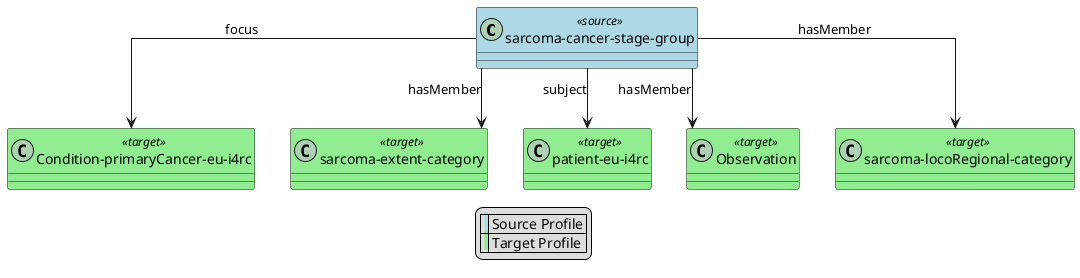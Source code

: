 
@startuml
!define RECTANGLE class
skinparam linetype ortho

skinparam class {
    BackgroundColor<<source>> LightBlue
    BackgroundColor<<target>> LightGreen
}
RECTANGLE sarcomacancerstagegroup as "sarcoma-cancer-stage-group" <<source>> [[StructureDefinition-sarcoma-cancer-stage-group.html]]
RECTANGLE ConditionprimaryCancereui4rc as "Condition-primaryCancer-eu-i4rc" <<target>> [[StructureDefinition-Condition-primaryCancer-eu-i4rc.html]]
RECTANGLE sarcomaextentcategory as "sarcoma-extent-category" <<target>> [[StructureDefinition-sarcoma-extent-category.html]]
RECTANGLE patienteui4rc as "patient-eu-i4rc" <<target>> [[StructureDefinition-patient-eu-i4rc.html]]
RECTANGLE Observation as "Observation" <<target>> [[StructureDefinition-Observation.html]]
RECTANGLE sarcomalocoRegionalcategory as "sarcoma-locoRegional-category" <<target>> [[StructureDefinition-sarcoma-locoRegional-category.html]]
sarcomacancerstagegroup --> patienteui4rc : "subject"
sarcomacancerstagegroup --> ConditionprimaryCancereui4rc : "focus"
sarcomacancerstagegroup --> Observation : "hasMember"
sarcomacancerstagegroup --> sarcomaextentcategory : "hasMember"
sarcomacancerstagegroup --> sarcomalocoRegionalcategory : "hasMember"

legend
  | <back:LightBlue> | Source Profile |
  | <back:LightGreen> | Target Profile |
endlegend

@enduml
